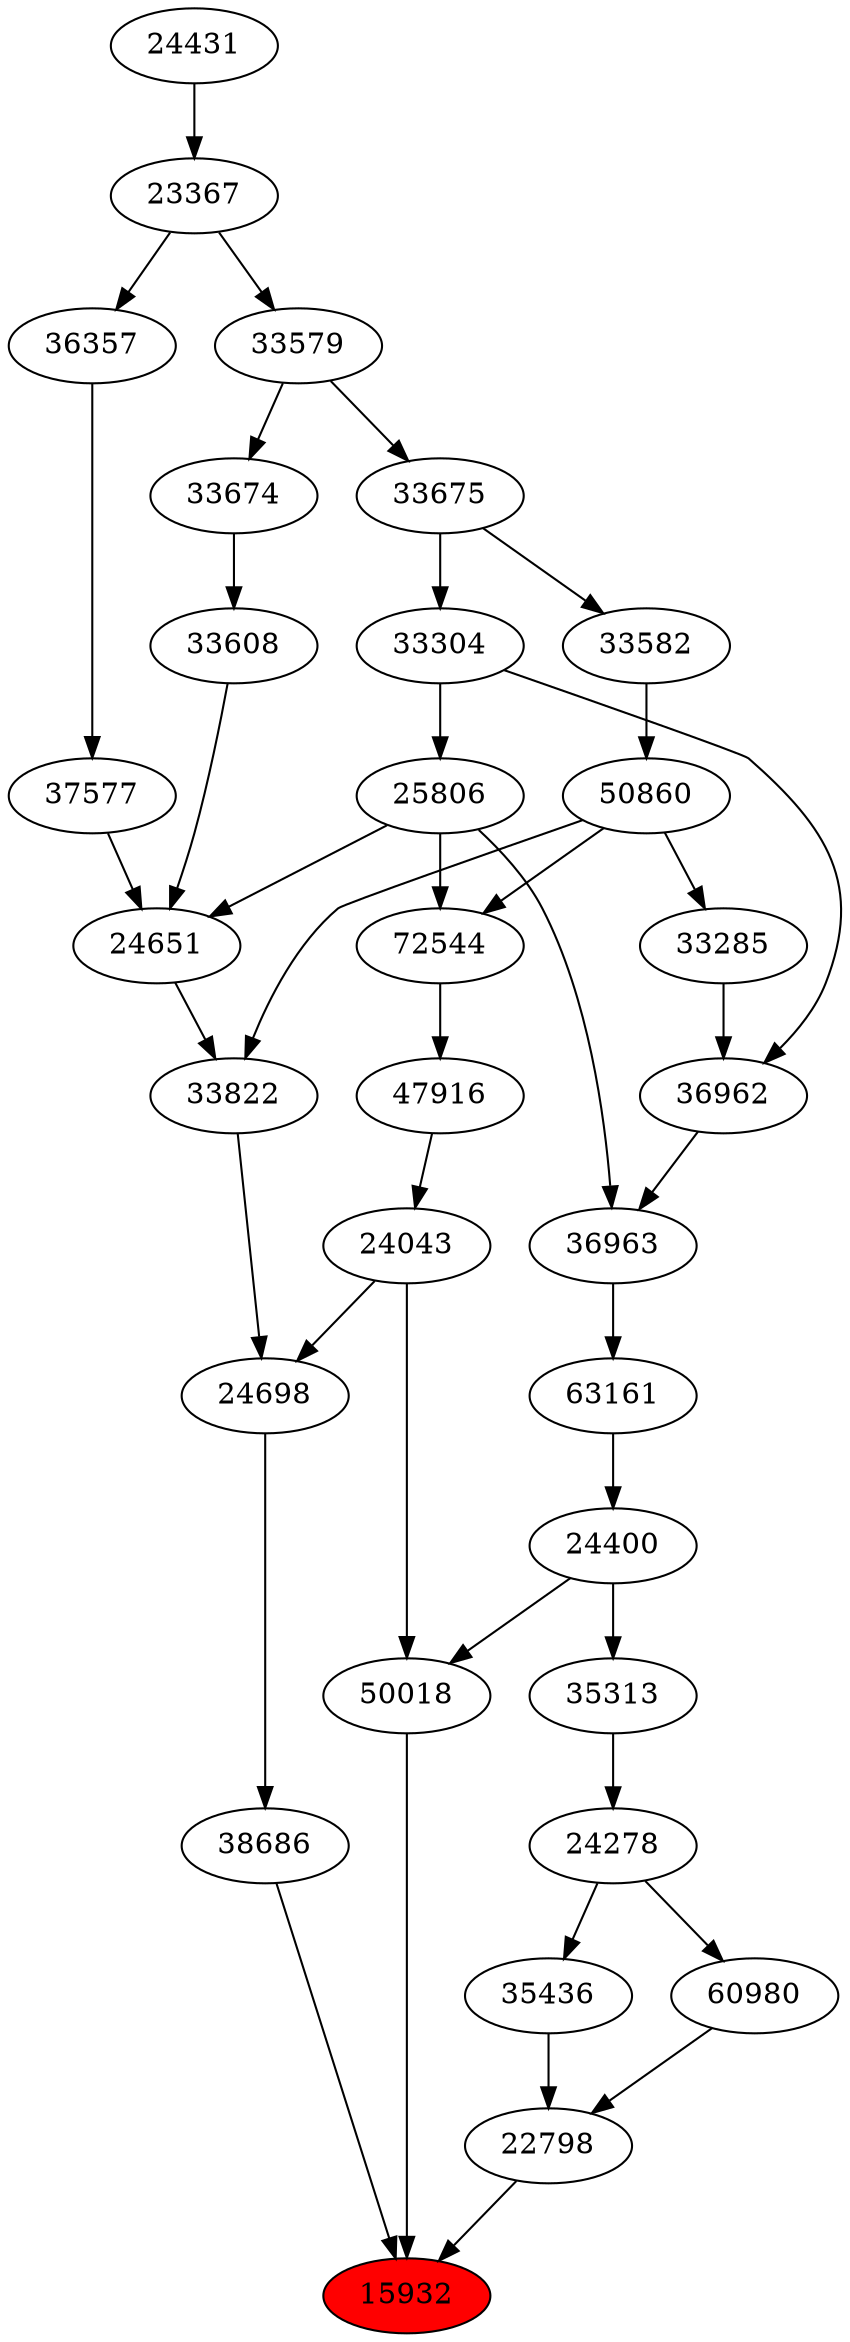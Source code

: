 strict digraph{ 
15932 [label="15932" fillcolor=red style=filled]
22798 -> 15932
38686 -> 15932
50018 -> 15932
22798 [label="22798"]
35436 -> 22798
60980 -> 22798
38686 [label="38686"]
24698 -> 38686
50018 [label="50018"]
24043 -> 50018
24400 -> 50018
35436 [label="35436"]
24278 -> 35436
60980 [label="60980"]
24278 -> 60980
24698 [label="24698"]
24043 -> 24698
33822 -> 24698
24043 [label="24043"]
47916 -> 24043
24400 [label="24400"]
63161 -> 24400
24278 [label="24278"]
35313 -> 24278
33822 [label="33822"]
24651 -> 33822
50860 -> 33822
47916 [label="47916"]
72544 -> 47916
63161 [label="63161"]
36963 -> 63161
35313 [label="35313"]
24400 -> 35313
24651 [label="24651"]
25806 -> 24651
33608 -> 24651
37577 -> 24651
50860 [label="50860"]
33582 -> 50860
72544 [label="72544"]
50860 -> 72544
25806 -> 72544
36963 [label="36963"]
36962 -> 36963
25806 -> 36963
25806 [label="25806"]
33304 -> 25806
33608 [label="33608"]
33674 -> 33608
37577 [label="37577"]
36357 -> 37577
33582 [label="33582"]
33675 -> 33582
36962 [label="36962"]
33285 -> 36962
33304 -> 36962
33304 [label="33304"]
33675 -> 33304
33674 [label="33674"]
33579 -> 33674
36357 [label="36357"]
23367 -> 36357
33675 [label="33675"]
33579 -> 33675
33285 [label="33285"]
50860 -> 33285
33579 [label="33579"]
23367 -> 33579
23367 [label="23367"]
24431 -> 23367
24431 [label="24431"]
}